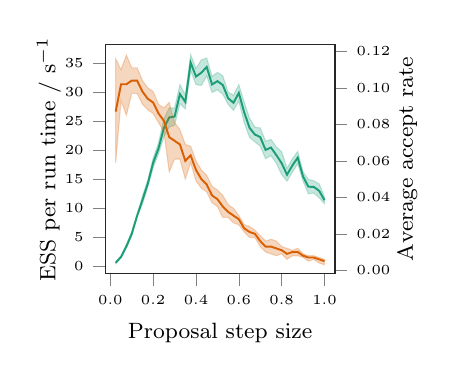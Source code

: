 % This file was created by matplotlib2tikz v0.6.11.
\begin{tikzpicture}

\definecolor{color1}{rgb}{0.851,0.373,0.008}
\definecolor{color0}{rgb}{0.106,0.62,0.467}

\begin{axis}[
  xlabel={\footnotesize Proposal step size},
  ylabel={\footnotesize ESS per run time / $\textrm{s}^{-1}$},
  y label style={at={(axis description cs:-0.15,.5)},rotate=0,anchor=south},
  width=45mm,
  height=45mm,
  xmin=-0.024, xmax=1.049,
  ymin=-1.285, ymax=38.312,
  xtick={-0.2,0,0.2,0.4,0.6,0.8,1,1.2},
  xticklabels={,0.0,0.2,0.4,0.6,0.8,1.0,},
  ytick={-5,0,5,10,15,20,25,30,35,40},
  yticklabels={,0,5,10,15,20,25,30,35,40},
  tick align=outside,
  tick pos=left,
  x grid style={white!80.0!black},
  y grid style={white!80.0!black},
  axis line style={lightgray!20.0!black},
  every tick label/.append style={font=\tiny},
]
\path [draw=color0, fill=color0, opacity=0.25] (axis cs:0.025,0.755)
--(axis cs:0.025,0.515)
--(axis cs:0.05,1.474)
--(axis cs:0.075,3.193)
--(axis cs:0.1,5.265)
--(axis cs:0.125,8.585)
--(axis cs:0.15,10.744)
--(axis cs:0.175,13.67)
--(axis cs:0.2,17.05)
--(axis cs:0.225,19.381)
--(axis cs:0.25,22.324)
--(axis cs:0.275,24.021)
--(axis cs:0.3,24.354)
--(axis cs:0.325,28.065)
--(axis cs:0.35,27.165)
--(axis cs:0.375,33.747)
--(axis cs:0.4,31.355)
--(axis cs:0.425,31.179)
--(axis cs:0.45,32.843)
--(axis cs:0.475,29.987)
--(axis cs:0.5,30.436)
--(axis cs:0.525,29.688)
--(axis cs:0.55,27.957)
--(axis cs:0.575,26.907)
--(axis cs:0.6,28.484)
--(axis cs:0.625,24.81)
--(axis cs:0.65,22.239)
--(axis cs:0.675,21.469)
--(axis cs:0.7,20.73)
--(axis cs:0.725,18.576)
--(axis cs:0.75,19.103)
--(axis cs:0.775,17.787)
--(axis cs:0.8,15.829)
--(axis cs:0.825,14.707)
--(axis cs:0.85,16.243)
--(axis cs:0.875,17.702)
--(axis cs:0.9,14.7)
--(axis cs:0.925,12.509)
--(axis cs:0.95,12.652)
--(axis cs:0.975,11.856)
--(axis cs:1,10.804)
--(axis cs:1,12.013)
--(axis cs:1,12.013)
--(axis cs:0.975,14.223)
--(axis cs:0.95,14.772)
--(axis cs:0.925,14.978)
--(axis cs:0.9,16.277)
--(axis cs:0.875,19.814)
--(axis cs:0.85,18.569)
--(axis cs:0.825,16.902)
--(axis cs:0.8,19.788)
--(axis cs:0.775,20.602)
--(axis cs:0.75,21.894)
--(axis cs:0.725,21.593)
--(axis cs:0.7,23.864)
--(axis cs:0.675,24.007)
--(axis cs:0.65,25.541)
--(axis cs:0.625,28.322)
--(axis cs:0.6,31.331)
--(axis cs:0.575,29.524)
--(axis cs:0.55,30.029)
--(axis cs:0.525,32.863)
--(axis cs:0.5,33.434)
--(axis cs:0.475,32.746)
--(axis cs:0.45,35.921)
--(axis cs:0.425,35.607)
--(axis cs:0.4,34.105)
--(axis cs:0.375,36.512)
--(axis cs:0.35,29.55)
--(axis cs:0.325,31.358)
--(axis cs:0.3,27.301)
--(axis cs:0.275,27.34)
--(axis cs:0.25,25.416)
--(axis cs:0.225,21.303)
--(axis cs:0.2,18.701)
--(axis cs:0.175,14.911)
--(axis cs:0.15,12.147)
--(axis cs:0.125,8.89)
--(axis cs:0.1,6.001)
--(axis cs:0.075,3.759)
--(axis cs:0.05,1.839)
--(axis cs:0.025,0.755)
--cycle;

\addplot [line width=0.7pt, color0, forget plot]
table {%
0.025 0.635
0.05 1.657
0.075 3.476
0.1 5.633
0.125 8.738
0.15 11.445
0.175 14.291
0.2 17.876
0.225 20.342
0.25 23.87
0.275 25.681
0.3 25.828
0.325 29.711
0.35 28.358
0.375 35.13
0.4 32.73
0.425 33.393
0.45 34.382
0.475 31.366
0.5 31.935
0.525 31.276
0.55 28.993
0.575 28.215
0.6 29.908
0.625 26.566
0.65 23.89
0.675 22.738
0.7 22.297
0.725 20.085
0.75 20.498
0.775 19.195
0.8 17.808
0.825 15.805
0.85 17.406
0.875 18.758
0.9 15.488
0.925 13.744
0.95 13.712
0.975 13.039
1 11.409
};
\end{axis}

\begin{axis}[
  ylabel={\footnotesize Average accept rate},
  axis y line*=right,
  axis x line=none,
  y label style={at={(axis description cs:1.4,.5)},rotate=0,anchor=south},
  width=45mm,
  height=45mm,
  xmin=-0.024, xmax=1.049,
  ymin=-0.002, ymax=0.124,
  ytick={-0.02,0,0.02,0.04,0.06,0.08,0.1,0.12,0.14},
  yticklabels={,0.00,0.02,0.04,0.06,0.08,0.10,0.12,},
  tick align=outside,
  tick pos=right,
  x grid style={white!80.0!black},
  y grid style={white!80.0!black},
  axis line style={lightgray!20.0!black},
  every tick label/.append style={font=\tiny},
]
\path [draw=color1, fill=color1, opacity=0.25] (axis cs:0.025,0.116)
--(axis cs:0.025,0.059)
--(axis cs:0.05,0.093)
--(axis cs:0.075,0.085)
--(axis cs:0.1,0.097)
--(axis cs:0.125,0.097)
--(axis cs:0.15,0.091)
--(axis cs:0.175,0.088)
--(axis cs:0.2,0.086)
--(axis cs:0.225,0.081)
--(axis cs:0.25,0.076)
--(axis cs:0.275,0.054)
--(axis cs:0.3,0.061)
--(axis cs:0.325,0.061)
--(axis cs:0.35,0.05)
--(axis cs:0.375,0.059)
--(axis cs:0.4,0.049)
--(axis cs:0.425,0.045)
--(axis cs:0.45,0.043)
--(axis cs:0.475,0.037)
--(axis cs:0.5,0.035)
--(axis cs:0.525,0.029)
--(axis cs:0.55,0.029)
--(axis cs:0.575,0.026)
--(axis cs:0.6,0.025)
--(axis cs:0.625,0.021)
--(axis cs:0.65,0.018)
--(axis cs:0.675,0.018)
--(axis cs:0.7,0.013)
--(axis cs:0.725,0.01)
--(axis cs:0.75,0.009)
--(axis cs:0.775,0.008)
--(axis cs:0.8,0.009)
--(axis cs:0.825,0.006)
--(axis cs:0.85,0.008)
--(axis cs:0.875,0.008)
--(axis cs:0.9,0.007)
--(axis cs:0.925,0.005)
--(axis cs:0.95,0.006)
--(axis cs:0.975,0.004)
--(axis cs:1,0.003)
--(axis cs:1,0.006)
--(axis cs:1,0.006)
--(axis cs:0.975,0.007)
--(axis cs:0.95,0.008)
--(axis cs:0.925,0.008)
--(axis cs:0.9,0.009)
--(axis cs:0.875,0.012)
--(axis cs:0.85,0.011)
--(axis cs:0.825,0.012)
--(axis cs:0.8,0.013)
--(axis cs:0.775,0.016)
--(axis cs:0.75,0.017)
--(axis cs:0.725,0.016)
--(axis cs:0.7,0.019)
--(axis cs:0.675,0.022)
--(axis cs:0.65,0.024)
--(axis cs:0.625,0.025)
--(axis cs:0.6,0.03)
--(axis cs:0.575,0.034)
--(axis cs:0.55,0.036)
--(axis cs:0.525,0.041)
--(axis cs:0.5,0.044)
--(axis cs:0.475,0.046)
--(axis cs:0.45,0.052)
--(axis cs:0.425,0.055)
--(axis cs:0.4,0.06)
--(axis cs:0.375,0.068)
--(axis cs:0.35,0.069)
--(axis cs:0.325,0.077)
--(axis cs:0.3,0.081)
--(axis cs:0.275,0.092)
--(axis cs:0.25,0.089)
--(axis cs:0.225,0.091)
--(axis cs:0.2,0.098)
--(axis cs:0.175,0.1)
--(axis cs:0.15,0.104)
--(axis cs:0.125,0.111)
--(axis cs:0.1,0.111)
--(axis cs:0.075,0.118)
--(axis cs:0.05,0.11)
--(axis cs:0.025,0.116)
--cycle;

\addplot [line width=0.7pt, color1, forget plot]
table {%
0.025 0.087
0.05 0.102
0.075 0.102
0.1 0.104
0.125 0.104
0.15 0.098
0.175 0.094
0.2 0.092
0.225 0.086
0.25 0.082
0.275 0.073
0.3 0.071
0.325 0.069
0.35 0.06
0.375 0.063
0.4 0.055
0.425 0.05
0.45 0.047
0.475 0.041
0.5 0.039
0.525 0.035
0.55 0.032
0.575 0.03
0.6 0.028
0.625 0.023
0.65 0.021
0.675 0.02
0.7 0.016
0.725 0.013
0.75 0.013
0.775 0.012
0.8 0.011
0.825 0.009
0.85 0.01
0.875 0.01
0.9 0.008
0.925 0.007
0.95 0.007
0.975 0.006
1 0.005
};

\end{axis}



\end{tikzpicture}
